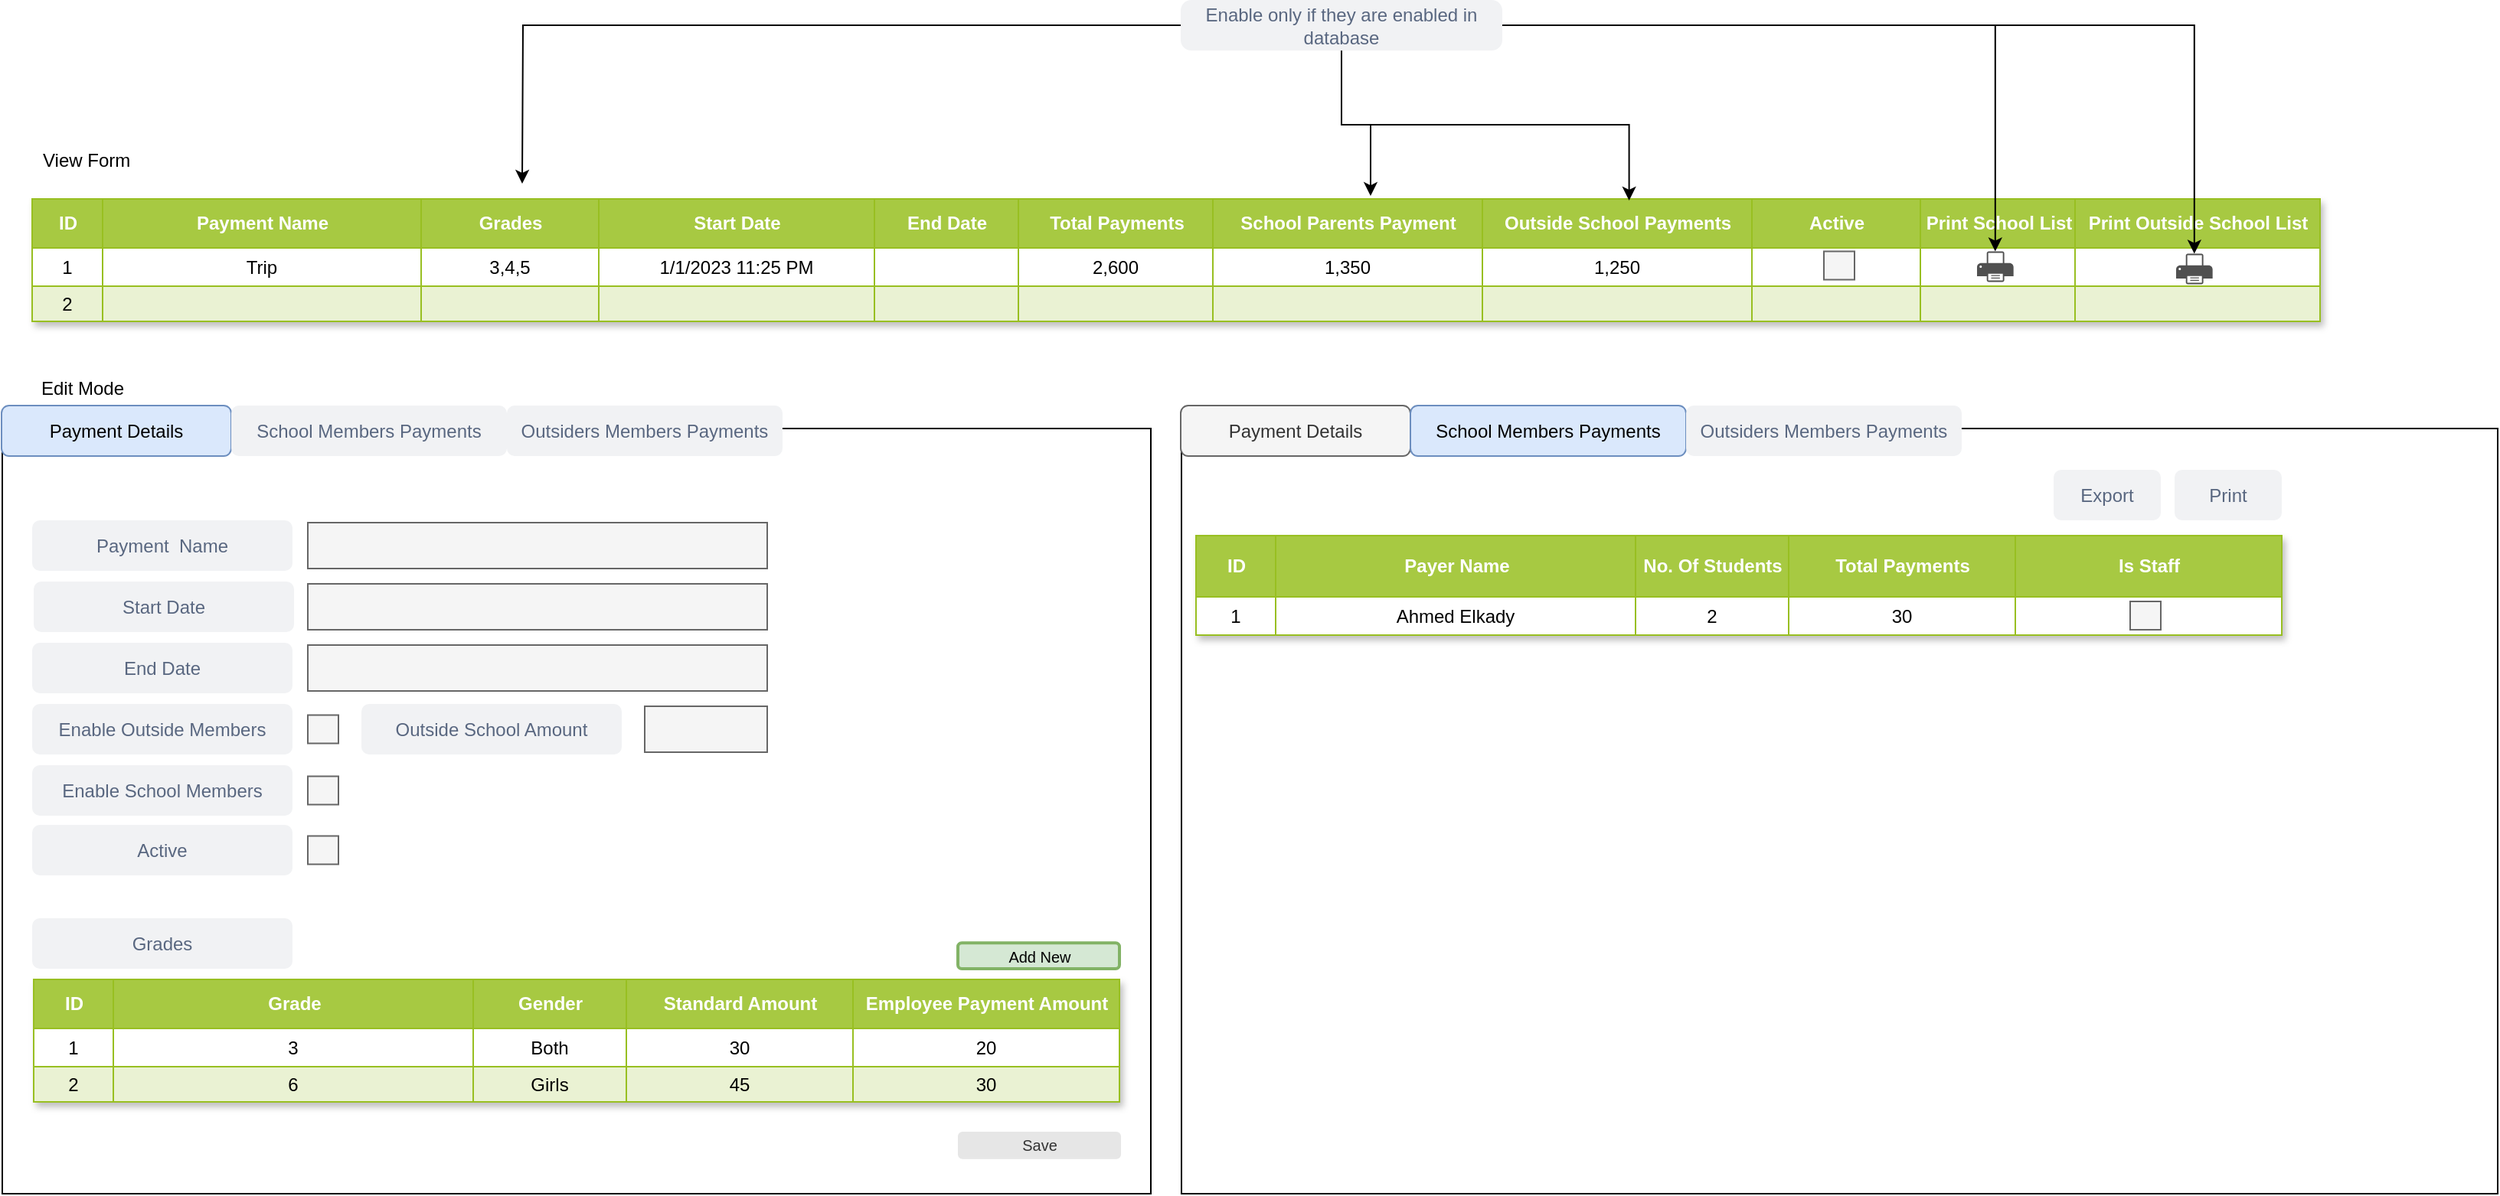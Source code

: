 <mxfile version="21.2.9" type="github">
  <diagram name="Page-1" id="6PhnfSOoUw57CcjGiwAI">
    <mxGraphModel dx="1434" dy="788" grid="1" gridSize="10" guides="1" tooltips="1" connect="1" arrows="1" fold="1" page="1" pageScale="1" pageWidth="850" pageHeight="1100" math="0" shadow="0">
      <root>
        <mxCell id="0" />
        <mxCell id="1" parent="0" />
        <mxCell id="nFzPuIVkLuBjwXfmh1af-1" value="2,600" style="childLayout=tableLayout;recursiveResize=0;strokeColor=#98bf21;fillColor=#A7C942;shadow=1;" vertex="1" parent="1">
          <mxGeometry x="40" y="200" width="1494" height="80" as="geometry" />
        </mxCell>
        <mxCell id="nFzPuIVkLuBjwXfmh1af-2" style="shape=tableRow;horizontal=0;startSize=0;swimlaneHead=0;swimlaneBody=0;top=0;left=0;bottom=0;right=0;dropTarget=0;collapsible=0;recursiveResize=0;expand=0;fontStyle=0;strokeColor=inherit;fillColor=#ffffff;" vertex="1" parent="nFzPuIVkLuBjwXfmh1af-1">
          <mxGeometry width="1494" height="32" as="geometry" />
        </mxCell>
        <mxCell id="nFzPuIVkLuBjwXfmh1af-3" value="ID" style="connectable=0;recursiveResize=0;strokeColor=inherit;fillColor=#A7C942;align=center;fontStyle=1;fontColor=#FFFFFF;html=1;" vertex="1" parent="nFzPuIVkLuBjwXfmh1af-2">
          <mxGeometry width="46" height="32" as="geometry">
            <mxRectangle width="46" height="32" as="alternateBounds" />
          </mxGeometry>
        </mxCell>
        <mxCell id="nFzPuIVkLuBjwXfmh1af-4" value="Payment Name" style="connectable=0;recursiveResize=0;strokeColor=inherit;fillColor=#A7C942;align=center;fontStyle=1;fontColor=#FFFFFF;html=1;" vertex="1" parent="nFzPuIVkLuBjwXfmh1af-2">
          <mxGeometry x="46" width="208" height="32" as="geometry">
            <mxRectangle width="208" height="32" as="alternateBounds" />
          </mxGeometry>
        </mxCell>
        <mxCell id="nFzPuIVkLuBjwXfmh1af-112" value="Grades" style="connectable=0;recursiveResize=0;strokeColor=inherit;fillColor=#A7C942;align=center;fontStyle=1;fontColor=#FFFFFF;html=1;" vertex="1" parent="nFzPuIVkLuBjwXfmh1af-2">
          <mxGeometry x="254" width="116" height="32" as="geometry">
            <mxRectangle width="116" height="32" as="alternateBounds" />
          </mxGeometry>
        </mxCell>
        <mxCell id="nFzPuIVkLuBjwXfmh1af-5" value="Start Date" style="connectable=0;recursiveResize=0;strokeColor=inherit;fillColor=#A7C942;align=center;fontStyle=1;fontColor=#FFFFFF;html=1;" vertex="1" parent="nFzPuIVkLuBjwXfmh1af-2">
          <mxGeometry x="370" width="180" height="32" as="geometry">
            <mxRectangle width="180" height="32" as="alternateBounds" />
          </mxGeometry>
        </mxCell>
        <mxCell id="nFzPuIVkLuBjwXfmh1af-22" value="End Date" style="connectable=0;recursiveResize=0;strokeColor=inherit;fillColor=#A7C942;align=center;fontStyle=1;fontColor=#FFFFFF;html=1;" vertex="1" parent="nFzPuIVkLuBjwXfmh1af-2">
          <mxGeometry x="550" width="94" height="32" as="geometry">
            <mxRectangle width="94" height="32" as="alternateBounds" />
          </mxGeometry>
        </mxCell>
        <mxCell id="nFzPuIVkLuBjwXfmh1af-37" value="Total Payments" style="connectable=0;recursiveResize=0;strokeColor=inherit;fillColor=#A7C942;align=center;fontStyle=1;fontColor=#FFFFFF;html=1;" vertex="1" parent="nFzPuIVkLuBjwXfmh1af-2">
          <mxGeometry x="644" width="127" height="32" as="geometry">
            <mxRectangle width="127" height="32" as="alternateBounds" />
          </mxGeometry>
        </mxCell>
        <mxCell id="nFzPuIVkLuBjwXfmh1af-42" value="School Parents Payment" style="connectable=0;recursiveResize=0;strokeColor=inherit;fillColor=#A7C942;align=center;fontStyle=1;fontColor=#FFFFFF;html=1;" vertex="1" parent="nFzPuIVkLuBjwXfmh1af-2">
          <mxGeometry x="771" width="176" height="32" as="geometry">
            <mxRectangle width="176" height="32" as="alternateBounds" />
          </mxGeometry>
        </mxCell>
        <mxCell id="nFzPuIVkLuBjwXfmh1af-120" value="Outside School Payments" style="connectable=0;recursiveResize=0;strokeColor=inherit;fillColor=#A7C942;align=center;fontStyle=1;fontColor=#FFFFFF;html=1;" vertex="1" parent="nFzPuIVkLuBjwXfmh1af-2">
          <mxGeometry x="947" width="176" height="32" as="geometry">
            <mxRectangle width="176" height="32" as="alternateBounds" />
          </mxGeometry>
        </mxCell>
        <mxCell id="nFzPuIVkLuBjwXfmh1af-32" value="Active" style="connectable=0;recursiveResize=0;strokeColor=inherit;fillColor=#A7C942;align=center;fontStyle=1;fontColor=#FFFFFF;html=1;" vertex="1" parent="nFzPuIVkLuBjwXfmh1af-2">
          <mxGeometry x="1123" width="110" height="32" as="geometry">
            <mxRectangle width="110" height="32" as="alternateBounds" />
          </mxGeometry>
        </mxCell>
        <mxCell id="nFzPuIVkLuBjwXfmh1af-74" value="Print School List" style="connectable=0;recursiveResize=0;strokeColor=inherit;fillColor=#A7C942;align=center;fontStyle=1;fontColor=#FFFFFF;html=1;" vertex="1" parent="nFzPuIVkLuBjwXfmh1af-2">
          <mxGeometry x="1233" width="101" height="32" as="geometry">
            <mxRectangle width="101" height="32" as="alternateBounds" />
          </mxGeometry>
        </mxCell>
        <mxCell id="nFzPuIVkLuBjwXfmh1af-77" value="Print Outside School List" style="connectable=0;recursiveResize=0;strokeColor=inherit;fillColor=#A7C942;align=center;fontStyle=1;fontColor=#FFFFFF;html=1;" vertex="1" parent="nFzPuIVkLuBjwXfmh1af-2">
          <mxGeometry x="1334" width="160" height="32" as="geometry">
            <mxRectangle width="160" height="32" as="alternateBounds" />
          </mxGeometry>
        </mxCell>
        <mxCell id="nFzPuIVkLuBjwXfmh1af-6" value="" style="shape=tableRow;horizontal=0;startSize=0;swimlaneHead=0;swimlaneBody=0;top=0;left=0;bottom=0;right=0;dropTarget=0;collapsible=0;recursiveResize=0;expand=0;fontStyle=0;strokeColor=inherit;fillColor=#ffffff;" vertex="1" parent="nFzPuIVkLuBjwXfmh1af-1">
          <mxGeometry y="32" width="1494" height="25" as="geometry" />
        </mxCell>
        <mxCell id="nFzPuIVkLuBjwXfmh1af-7" value="1" style="connectable=0;recursiveResize=0;strokeColor=inherit;fillColor=inherit;align=center;whiteSpace=wrap;html=1;" vertex="1" parent="nFzPuIVkLuBjwXfmh1af-6">
          <mxGeometry width="46" height="25" as="geometry">
            <mxRectangle width="46" height="25" as="alternateBounds" />
          </mxGeometry>
        </mxCell>
        <mxCell id="nFzPuIVkLuBjwXfmh1af-8" value="Trip" style="connectable=0;recursiveResize=0;strokeColor=inherit;fillColor=inherit;align=center;whiteSpace=wrap;html=1;" vertex="1" parent="nFzPuIVkLuBjwXfmh1af-6">
          <mxGeometry x="46" width="208" height="25" as="geometry">
            <mxRectangle width="208" height="25" as="alternateBounds" />
          </mxGeometry>
        </mxCell>
        <mxCell id="nFzPuIVkLuBjwXfmh1af-113" value="3,4,5" style="connectable=0;recursiveResize=0;strokeColor=inherit;fillColor=inherit;align=center;whiteSpace=wrap;html=1;" vertex="1" parent="nFzPuIVkLuBjwXfmh1af-6">
          <mxGeometry x="254" width="116" height="25" as="geometry">
            <mxRectangle width="116" height="25" as="alternateBounds" />
          </mxGeometry>
        </mxCell>
        <mxCell id="nFzPuIVkLuBjwXfmh1af-9" value="1/1/2023 11:25 PM" style="connectable=0;recursiveResize=0;strokeColor=inherit;fillColor=inherit;align=center;whiteSpace=wrap;html=1;" vertex="1" parent="nFzPuIVkLuBjwXfmh1af-6">
          <mxGeometry x="370" width="180" height="25" as="geometry">
            <mxRectangle width="180" height="25" as="alternateBounds" />
          </mxGeometry>
        </mxCell>
        <mxCell id="nFzPuIVkLuBjwXfmh1af-23" style="connectable=0;recursiveResize=0;strokeColor=inherit;fillColor=inherit;align=center;whiteSpace=wrap;html=1;" vertex="1" parent="nFzPuIVkLuBjwXfmh1af-6">
          <mxGeometry x="550" width="94" height="25" as="geometry">
            <mxRectangle width="94" height="25" as="alternateBounds" />
          </mxGeometry>
        </mxCell>
        <mxCell id="nFzPuIVkLuBjwXfmh1af-38" value="2,600" style="connectable=0;recursiveResize=0;strokeColor=inherit;fillColor=inherit;align=center;whiteSpace=wrap;html=1;" vertex="1" parent="nFzPuIVkLuBjwXfmh1af-6">
          <mxGeometry x="644" width="127" height="25" as="geometry">
            <mxRectangle width="127" height="25" as="alternateBounds" />
          </mxGeometry>
        </mxCell>
        <mxCell id="nFzPuIVkLuBjwXfmh1af-43" value="1,350" style="connectable=0;recursiveResize=0;strokeColor=inherit;fillColor=inherit;align=center;whiteSpace=wrap;html=1;" vertex="1" parent="nFzPuIVkLuBjwXfmh1af-6">
          <mxGeometry x="771" width="176" height="25" as="geometry">
            <mxRectangle width="176" height="25" as="alternateBounds" />
          </mxGeometry>
        </mxCell>
        <mxCell id="nFzPuIVkLuBjwXfmh1af-121" value="1,250" style="connectable=0;recursiveResize=0;strokeColor=inherit;fillColor=inherit;align=center;whiteSpace=wrap;html=1;" vertex="1" parent="nFzPuIVkLuBjwXfmh1af-6">
          <mxGeometry x="947" width="176" height="25" as="geometry">
            <mxRectangle width="176" height="25" as="alternateBounds" />
          </mxGeometry>
        </mxCell>
        <mxCell id="nFzPuIVkLuBjwXfmh1af-33" style="connectable=0;recursiveResize=0;strokeColor=inherit;fillColor=inherit;align=center;whiteSpace=wrap;html=1;" vertex="1" parent="nFzPuIVkLuBjwXfmh1af-6">
          <mxGeometry x="1123" width="110" height="25" as="geometry">
            <mxRectangle width="110" height="25" as="alternateBounds" />
          </mxGeometry>
        </mxCell>
        <mxCell id="nFzPuIVkLuBjwXfmh1af-75" style="connectable=0;recursiveResize=0;strokeColor=inherit;fillColor=inherit;align=center;whiteSpace=wrap;html=1;" vertex="1" parent="nFzPuIVkLuBjwXfmh1af-6">
          <mxGeometry x="1233" width="101" height="25" as="geometry">
            <mxRectangle width="101" height="25" as="alternateBounds" />
          </mxGeometry>
        </mxCell>
        <mxCell id="nFzPuIVkLuBjwXfmh1af-78" style="connectable=0;recursiveResize=0;strokeColor=inherit;fillColor=inherit;align=center;whiteSpace=wrap;html=1;" vertex="1" parent="nFzPuIVkLuBjwXfmh1af-6">
          <mxGeometry x="1334" width="160" height="25" as="geometry">
            <mxRectangle width="160" height="25" as="alternateBounds" />
          </mxGeometry>
        </mxCell>
        <mxCell id="nFzPuIVkLuBjwXfmh1af-10" value="" style="shape=tableRow;horizontal=0;startSize=0;swimlaneHead=0;swimlaneBody=0;top=0;left=0;bottom=0;right=0;dropTarget=0;collapsible=0;recursiveResize=0;expand=0;fontStyle=1;strokeColor=inherit;fillColor=#EAF2D3;" vertex="1" parent="nFzPuIVkLuBjwXfmh1af-1">
          <mxGeometry y="57" width="1494" height="23" as="geometry" />
        </mxCell>
        <mxCell id="nFzPuIVkLuBjwXfmh1af-11" value="2" style="connectable=0;recursiveResize=0;strokeColor=inherit;fillColor=inherit;whiteSpace=wrap;html=1;" vertex="1" parent="nFzPuIVkLuBjwXfmh1af-10">
          <mxGeometry width="46" height="23" as="geometry">
            <mxRectangle width="46" height="23" as="alternateBounds" />
          </mxGeometry>
        </mxCell>
        <mxCell id="nFzPuIVkLuBjwXfmh1af-12" value="" style="connectable=0;recursiveResize=0;strokeColor=inherit;fillColor=inherit;whiteSpace=wrap;html=1;" vertex="1" parent="nFzPuIVkLuBjwXfmh1af-10">
          <mxGeometry x="46" width="208" height="23" as="geometry">
            <mxRectangle width="208" height="23" as="alternateBounds" />
          </mxGeometry>
        </mxCell>
        <mxCell id="nFzPuIVkLuBjwXfmh1af-114" style="connectable=0;recursiveResize=0;strokeColor=inherit;fillColor=inherit;whiteSpace=wrap;html=1;" vertex="1" parent="nFzPuIVkLuBjwXfmh1af-10">
          <mxGeometry x="254" width="116" height="23" as="geometry">
            <mxRectangle width="116" height="23" as="alternateBounds" />
          </mxGeometry>
        </mxCell>
        <mxCell id="nFzPuIVkLuBjwXfmh1af-13" value="" style="connectable=0;recursiveResize=0;strokeColor=inherit;fillColor=inherit;whiteSpace=wrap;html=1;" vertex="1" parent="nFzPuIVkLuBjwXfmh1af-10">
          <mxGeometry x="370" width="180" height="23" as="geometry">
            <mxRectangle width="180" height="23" as="alternateBounds" />
          </mxGeometry>
        </mxCell>
        <mxCell id="nFzPuIVkLuBjwXfmh1af-24" style="connectable=0;recursiveResize=0;strokeColor=inherit;fillColor=inherit;whiteSpace=wrap;html=1;" vertex="1" parent="nFzPuIVkLuBjwXfmh1af-10">
          <mxGeometry x="550" width="94" height="23" as="geometry">
            <mxRectangle width="94" height="23" as="alternateBounds" />
          </mxGeometry>
        </mxCell>
        <mxCell id="nFzPuIVkLuBjwXfmh1af-39" style="connectable=0;recursiveResize=0;strokeColor=inherit;fillColor=inherit;whiteSpace=wrap;html=1;" vertex="1" parent="nFzPuIVkLuBjwXfmh1af-10">
          <mxGeometry x="644" width="127" height="23" as="geometry">
            <mxRectangle width="127" height="23" as="alternateBounds" />
          </mxGeometry>
        </mxCell>
        <mxCell id="nFzPuIVkLuBjwXfmh1af-44" style="connectable=0;recursiveResize=0;strokeColor=inherit;fillColor=inherit;whiteSpace=wrap;html=1;" vertex="1" parent="nFzPuIVkLuBjwXfmh1af-10">
          <mxGeometry x="771" width="176" height="23" as="geometry">
            <mxRectangle width="176" height="23" as="alternateBounds" />
          </mxGeometry>
        </mxCell>
        <mxCell id="nFzPuIVkLuBjwXfmh1af-122" style="connectable=0;recursiveResize=0;strokeColor=inherit;fillColor=inherit;whiteSpace=wrap;html=1;" vertex="1" parent="nFzPuIVkLuBjwXfmh1af-10">
          <mxGeometry x="947" width="176" height="23" as="geometry">
            <mxRectangle width="176" height="23" as="alternateBounds" />
          </mxGeometry>
        </mxCell>
        <mxCell id="nFzPuIVkLuBjwXfmh1af-34" style="connectable=0;recursiveResize=0;strokeColor=inherit;fillColor=inherit;whiteSpace=wrap;html=1;" vertex="1" parent="nFzPuIVkLuBjwXfmh1af-10">
          <mxGeometry x="1123" width="110" height="23" as="geometry">
            <mxRectangle width="110" height="23" as="alternateBounds" />
          </mxGeometry>
        </mxCell>
        <mxCell id="nFzPuIVkLuBjwXfmh1af-76" style="connectable=0;recursiveResize=0;strokeColor=inherit;fillColor=inherit;whiteSpace=wrap;html=1;" vertex="1" parent="nFzPuIVkLuBjwXfmh1af-10">
          <mxGeometry x="1233" width="101" height="23" as="geometry">
            <mxRectangle width="101" height="23" as="alternateBounds" />
          </mxGeometry>
        </mxCell>
        <mxCell id="nFzPuIVkLuBjwXfmh1af-79" style="connectable=0;recursiveResize=0;strokeColor=inherit;fillColor=inherit;whiteSpace=wrap;html=1;" vertex="1" parent="nFzPuIVkLuBjwXfmh1af-10">
          <mxGeometry x="1334" width="160" height="23" as="geometry">
            <mxRectangle width="160" height="23" as="alternateBounds" />
          </mxGeometry>
        </mxCell>
        <mxCell id="nFzPuIVkLuBjwXfmh1af-72" value="View Form" style="text;strokeColor=none;fillColor=none;align=left;verticalAlign=middle;spacingLeft=4;spacingRight=4;overflow=hidden;points=[[0,0.5],[1,0.5]];portConstraint=eastwest;rotatable=0;whiteSpace=wrap;html=1;" vertex="1" parent="1">
          <mxGeometry x="41" y="160" width="80" height="30" as="geometry" />
        </mxCell>
        <mxCell id="nFzPuIVkLuBjwXfmh1af-73" value="Edit Mode" style="text;strokeColor=none;fillColor=none;align=left;verticalAlign=middle;spacingLeft=4;spacingRight=4;overflow=hidden;points=[[0,0.5],[1,0.5]];portConstraint=eastwest;rotatable=0;whiteSpace=wrap;html=1;" vertex="1" parent="1">
          <mxGeometry x="40" y="309" width="80" height="30" as="geometry" />
        </mxCell>
        <mxCell id="nFzPuIVkLuBjwXfmh1af-80" value="" style="sketch=0;pointerEvents=1;shadow=0;dashed=0;html=1;strokeColor=none;fillColor=#505050;labelPosition=center;verticalLabelPosition=bottom;verticalAlign=top;outlineConnect=0;align=center;shape=mxgraph.office.devices.printer;" vertex="1" parent="1">
          <mxGeometry x="1310" y="234.25" width="23.83" height="20" as="geometry" />
        </mxCell>
        <mxCell id="nFzPuIVkLuBjwXfmh1af-81" value="" style="sketch=0;pointerEvents=1;shadow=0;dashed=0;html=1;strokeColor=none;fillColor=#505050;labelPosition=center;verticalLabelPosition=bottom;verticalAlign=top;outlineConnect=0;align=center;shape=mxgraph.office.devices.printer;" vertex="1" parent="1">
          <mxGeometry x="1440" y="235.75" width="23.83" height="20" as="geometry" />
        </mxCell>
        <mxCell id="nFzPuIVkLuBjwXfmh1af-84" value="" style="edgeStyle=orthogonalEdgeStyle;rounded=0;orthogonalLoop=1;jettySize=auto;html=1;" edge="1" parent="1" source="nFzPuIVkLuBjwXfmh1af-82" target="nFzPuIVkLuBjwXfmh1af-81">
          <mxGeometry relative="1" as="geometry" />
        </mxCell>
        <mxCell id="nFzPuIVkLuBjwXfmh1af-85" value="" style="edgeStyle=orthogonalEdgeStyle;rounded=0;orthogonalLoop=1;jettySize=auto;html=1;" edge="1" parent="1" source="nFzPuIVkLuBjwXfmh1af-82" target="nFzPuIVkLuBjwXfmh1af-80">
          <mxGeometry relative="1" as="geometry" />
        </mxCell>
        <mxCell id="nFzPuIVkLuBjwXfmh1af-118" value="" style="edgeStyle=orthogonalEdgeStyle;rounded=0;orthogonalLoop=1;jettySize=auto;html=1;" edge="1" parent="1" source="nFzPuIVkLuBjwXfmh1af-82">
          <mxGeometry relative="1" as="geometry">
            <mxPoint x="360" y="190" as="targetPoint" />
          </mxGeometry>
        </mxCell>
        <mxCell id="nFzPuIVkLuBjwXfmh1af-123" style="edgeStyle=orthogonalEdgeStyle;rounded=0;orthogonalLoop=1;jettySize=auto;html=1;entryX=0.698;entryY=0.031;entryDx=0;entryDy=0;entryPerimeter=0;" edge="1" parent="1" source="nFzPuIVkLuBjwXfmh1af-82" target="nFzPuIVkLuBjwXfmh1af-2">
          <mxGeometry relative="1" as="geometry" />
        </mxCell>
        <mxCell id="nFzPuIVkLuBjwXfmh1af-124" style="edgeStyle=orthogonalEdgeStyle;rounded=0;orthogonalLoop=1;jettySize=auto;html=1;entryX=0.585;entryY=-0.062;entryDx=0;entryDy=0;entryPerimeter=0;" edge="1" parent="1" source="nFzPuIVkLuBjwXfmh1af-82" target="nFzPuIVkLuBjwXfmh1af-2">
          <mxGeometry relative="1" as="geometry" />
        </mxCell>
        <mxCell id="nFzPuIVkLuBjwXfmh1af-82" value="Enable only if they are enabled in database" style="rounded=1;align=center;fillColor=#F1F2F4;strokeColor=none;html=1;whiteSpace=wrap;fontColor=#596780;fontSize=12;arcSize=21;" vertex="1" parent="1">
          <mxGeometry x="790" y="70" width="210" height="33" as="geometry" />
        </mxCell>
        <mxCell id="nFzPuIVkLuBjwXfmh1af-87" value="" style="rounded=0;whiteSpace=wrap;html=1;" vertex="1" parent="1">
          <mxGeometry x="20.5" y="350" width="750" height="500" as="geometry" />
        </mxCell>
        <mxCell id="nFzPuIVkLuBjwXfmh1af-88" value="Payment Details" style="rounded=1;align=center;fillColor=#dae8fc;strokeColor=#6c8ebf;html=1;whiteSpace=wrap;fontSize=12" vertex="1" parent="1">
          <mxGeometry x="20" y="335" width="150" height="33" as="geometry" />
        </mxCell>
        <mxCell id="nFzPuIVkLuBjwXfmh1af-89" value="School Members Payments" style="rounded=1;align=center;fillColor=#F1F2F4;strokeColor=none;html=1;whiteSpace=wrap;fontColor=#596780;fontSize=12" vertex="1" parent="1">
          <mxGeometry x="170" y="335" width="180" height="33" as="geometry" />
        </mxCell>
        <mxCell id="nFzPuIVkLuBjwXfmh1af-90" value="Payment&amp;nbsp; Name" style="rounded=1;align=center;fillColor=#F1F2F4;strokeColor=none;html=1;whiteSpace=wrap;fontColor=#596780;fontSize=12" vertex="1" parent="1">
          <mxGeometry x="40" y="410" width="170" height="33" as="geometry" />
        </mxCell>
        <mxCell id="nFzPuIVkLuBjwXfmh1af-91" value="Outsiders Members Payments" style="rounded=1;align=center;fillColor=#F1F2F4;strokeColor=none;html=1;whiteSpace=wrap;fontColor=#596780;fontSize=12" vertex="1" parent="1">
          <mxGeometry x="350" y="335" width="180" height="33" as="geometry" />
        </mxCell>
        <mxCell id="nFzPuIVkLuBjwXfmh1af-92" value="Start Date" style="rounded=1;align=center;fillColor=#F1F2F4;strokeColor=none;html=1;whiteSpace=wrap;fontColor=#596780;fontSize=12" vertex="1" parent="1">
          <mxGeometry x="41" y="450" width="170" height="33" as="geometry" />
        </mxCell>
        <mxCell id="nFzPuIVkLuBjwXfmh1af-93" value="End Date" style="rounded=1;align=center;fillColor=#F1F2F4;strokeColor=none;html=1;whiteSpace=wrap;fontColor=#596780;fontSize=12" vertex="1" parent="1">
          <mxGeometry x="40" y="490" width="170" height="33" as="geometry" />
        </mxCell>
        <mxCell id="nFzPuIVkLuBjwXfmh1af-95" value="Enable Outside Members" style="rounded=1;align=center;fillColor=#F1F2F4;strokeColor=none;html=1;whiteSpace=wrap;fontColor=#596780;fontSize=12" vertex="1" parent="1">
          <mxGeometry x="40" y="530" width="170" height="33" as="geometry" />
        </mxCell>
        <mxCell id="nFzPuIVkLuBjwXfmh1af-96" value="Enable School Members" style="rounded=1;align=center;fillColor=#F1F2F4;strokeColor=none;html=1;whiteSpace=wrap;fontColor=#596780;fontSize=12" vertex="1" parent="1">
          <mxGeometry x="40" y="570" width="170" height="33" as="geometry" />
        </mxCell>
        <mxCell id="nFzPuIVkLuBjwXfmh1af-97" value="Active" style="rounded=1;align=center;fillColor=#F1F2F4;strokeColor=none;html=1;whiteSpace=wrap;fontColor=#596780;fontSize=12" vertex="1" parent="1">
          <mxGeometry x="40" y="609" width="170" height="33" as="geometry" />
        </mxCell>
        <mxCell id="nFzPuIVkLuBjwXfmh1af-98" value="" style="rounded=0;whiteSpace=wrap;html=1;fillColor=#f5f5f5;fontColor=#333333;strokeColor=#666666;" vertex="1" parent="1">
          <mxGeometry x="220" y="411.5" width="300" height="30" as="geometry" />
        </mxCell>
        <mxCell id="nFzPuIVkLuBjwXfmh1af-99" value="" style="rounded=0;whiteSpace=wrap;html=1;fillColor=#f5f5f5;fontColor=#333333;strokeColor=#666666;" vertex="1" parent="1">
          <mxGeometry x="220" y="451.5" width="300" height="30" as="geometry" />
        </mxCell>
        <mxCell id="nFzPuIVkLuBjwXfmh1af-100" value="" style="rounded=0;whiteSpace=wrap;html=1;fillColor=#f5f5f5;fontColor=#333333;strokeColor=#666666;" vertex="1" parent="1">
          <mxGeometry x="220" y="491.5" width="300" height="30" as="geometry" />
        </mxCell>
        <mxCell id="nFzPuIVkLuBjwXfmh1af-101" value="" style="rounded=0;whiteSpace=wrap;html=1;fillColor=#f5f5f5;fontColor=#333333;strokeColor=#666666;" vertex="1" parent="1">
          <mxGeometry x="220" y="537.25" width="20" height="18.5" as="geometry" />
        </mxCell>
        <mxCell id="nFzPuIVkLuBjwXfmh1af-102" value="" style="rounded=0;whiteSpace=wrap;html=1;fillColor=#f5f5f5;fontColor=#333333;strokeColor=#666666;" vertex="1" parent="1">
          <mxGeometry x="220" y="577.25" width="20" height="18.5" as="geometry" />
        </mxCell>
        <mxCell id="nFzPuIVkLuBjwXfmh1af-103" value="" style="rounded=0;whiteSpace=wrap;html=1;fillColor=#f5f5f5;fontColor=#333333;strokeColor=#666666;" vertex="1" parent="1">
          <mxGeometry x="220" y="616.25" width="20" height="18.5" as="geometry" />
        </mxCell>
        <mxCell id="nFzPuIVkLuBjwXfmh1af-104" value="Outside School Amount" style="rounded=1;align=center;fillColor=#F1F2F4;strokeColor=none;html=1;whiteSpace=wrap;fontColor=#596780;fontSize=12" vertex="1" parent="1">
          <mxGeometry x="255" y="530" width="170" height="33" as="geometry" />
        </mxCell>
        <mxCell id="nFzPuIVkLuBjwXfmh1af-105" value="" style="rounded=0;whiteSpace=wrap;html=1;fillColor=#f5f5f5;fontColor=#333333;strokeColor=#666666;" vertex="1" parent="1">
          <mxGeometry x="440" y="531.5" width="80" height="30" as="geometry" />
        </mxCell>
        <mxCell id="nFzPuIVkLuBjwXfmh1af-47" value="Assets" style="childLayout=tableLayout;recursiveResize=0;strokeColor=#98bf21;fillColor=#A7C942;shadow=1;" vertex="1" parent="1">
          <mxGeometry x="41" y="710" width="709" height="80" as="geometry" />
        </mxCell>
        <mxCell id="nFzPuIVkLuBjwXfmh1af-48" style="shape=tableRow;horizontal=0;startSize=0;swimlaneHead=0;swimlaneBody=0;top=0;left=0;bottom=0;right=0;dropTarget=0;collapsible=0;recursiveResize=0;expand=0;fontStyle=0;strokeColor=inherit;fillColor=#ffffff;" vertex="1" parent="nFzPuIVkLuBjwXfmh1af-47">
          <mxGeometry width="709" height="32" as="geometry" />
        </mxCell>
        <mxCell id="nFzPuIVkLuBjwXfmh1af-49" value="ID" style="connectable=0;recursiveResize=0;strokeColor=inherit;fillColor=#A7C942;align=center;fontStyle=1;fontColor=#FFFFFF;html=1;" vertex="1" parent="nFzPuIVkLuBjwXfmh1af-48">
          <mxGeometry width="52" height="32" as="geometry">
            <mxRectangle width="52" height="32" as="alternateBounds" />
          </mxGeometry>
        </mxCell>
        <mxCell id="nFzPuIVkLuBjwXfmh1af-50" value="Grade" style="connectable=0;recursiveResize=0;strokeColor=inherit;fillColor=#A7C942;align=center;fontStyle=1;fontColor=#FFFFFF;html=1;" vertex="1" parent="nFzPuIVkLuBjwXfmh1af-48">
          <mxGeometry x="52" width="235" height="32" as="geometry">
            <mxRectangle width="235" height="32" as="alternateBounds" />
          </mxGeometry>
        </mxCell>
        <mxCell id="nFzPuIVkLuBjwXfmh1af-51" value="Gender" style="connectable=0;recursiveResize=0;strokeColor=inherit;fillColor=#A7C942;align=center;fontStyle=1;fontColor=#FFFFFF;html=1;" vertex="1" parent="nFzPuIVkLuBjwXfmh1af-48">
          <mxGeometry x="287" width="100" height="32" as="geometry">
            <mxRectangle width="100" height="32" as="alternateBounds" />
          </mxGeometry>
        </mxCell>
        <mxCell id="nFzPuIVkLuBjwXfmh1af-52" value="Standard Amount" style="connectable=0;recursiveResize=0;strokeColor=inherit;fillColor=#A7C942;align=center;fontStyle=1;fontColor=#FFFFFF;html=1;" vertex="1" parent="nFzPuIVkLuBjwXfmh1af-48">
          <mxGeometry x="387" width="148" height="32" as="geometry">
            <mxRectangle width="148" height="32" as="alternateBounds" />
          </mxGeometry>
        </mxCell>
        <mxCell id="nFzPuIVkLuBjwXfmh1af-53" value="Employee Payment Amount" style="connectable=0;recursiveResize=0;strokeColor=inherit;fillColor=#A7C942;align=center;fontStyle=1;fontColor=#FFFFFF;html=1;" vertex="1" parent="nFzPuIVkLuBjwXfmh1af-48">
          <mxGeometry x="535" width="174" height="32" as="geometry">
            <mxRectangle width="174" height="32" as="alternateBounds" />
          </mxGeometry>
        </mxCell>
        <mxCell id="nFzPuIVkLuBjwXfmh1af-56" value="" style="shape=tableRow;horizontal=0;startSize=0;swimlaneHead=0;swimlaneBody=0;top=0;left=0;bottom=0;right=0;dropTarget=0;collapsible=0;recursiveResize=0;expand=0;fontStyle=0;strokeColor=inherit;fillColor=#ffffff;" vertex="1" parent="nFzPuIVkLuBjwXfmh1af-47">
          <mxGeometry y="32" width="709" height="25" as="geometry" />
        </mxCell>
        <mxCell id="nFzPuIVkLuBjwXfmh1af-57" value="1" style="connectable=0;recursiveResize=0;strokeColor=inherit;fillColor=inherit;align=center;whiteSpace=wrap;html=1;" vertex="1" parent="nFzPuIVkLuBjwXfmh1af-56">
          <mxGeometry width="52" height="25" as="geometry">
            <mxRectangle width="52" height="25" as="alternateBounds" />
          </mxGeometry>
        </mxCell>
        <mxCell id="nFzPuIVkLuBjwXfmh1af-58" value="3" style="connectable=0;recursiveResize=0;strokeColor=inherit;fillColor=inherit;align=center;whiteSpace=wrap;html=1;" vertex="1" parent="nFzPuIVkLuBjwXfmh1af-56">
          <mxGeometry x="52" width="235" height="25" as="geometry">
            <mxRectangle width="235" height="25" as="alternateBounds" />
          </mxGeometry>
        </mxCell>
        <mxCell id="nFzPuIVkLuBjwXfmh1af-59" value="Both" style="connectable=0;recursiveResize=0;strokeColor=inherit;fillColor=inherit;align=center;whiteSpace=wrap;html=1;" vertex="1" parent="nFzPuIVkLuBjwXfmh1af-56">
          <mxGeometry x="287" width="100" height="25" as="geometry">
            <mxRectangle width="100" height="25" as="alternateBounds" />
          </mxGeometry>
        </mxCell>
        <mxCell id="nFzPuIVkLuBjwXfmh1af-60" value="30" style="connectable=0;recursiveResize=0;strokeColor=inherit;fillColor=inherit;align=center;whiteSpace=wrap;html=1;" vertex="1" parent="nFzPuIVkLuBjwXfmh1af-56">
          <mxGeometry x="387" width="148" height="25" as="geometry">
            <mxRectangle width="148" height="25" as="alternateBounds" />
          </mxGeometry>
        </mxCell>
        <mxCell id="nFzPuIVkLuBjwXfmh1af-61" value="20" style="connectable=0;recursiveResize=0;strokeColor=inherit;fillColor=inherit;align=center;whiteSpace=wrap;html=1;" vertex="1" parent="nFzPuIVkLuBjwXfmh1af-56">
          <mxGeometry x="535" width="174" height="25" as="geometry">
            <mxRectangle width="174" height="25" as="alternateBounds" />
          </mxGeometry>
        </mxCell>
        <mxCell id="nFzPuIVkLuBjwXfmh1af-64" value="" style="shape=tableRow;horizontal=0;startSize=0;swimlaneHead=0;swimlaneBody=0;top=0;left=0;bottom=0;right=0;dropTarget=0;collapsible=0;recursiveResize=0;expand=0;fontStyle=1;strokeColor=inherit;fillColor=#EAF2D3;" vertex="1" parent="nFzPuIVkLuBjwXfmh1af-47">
          <mxGeometry y="57" width="709" height="23" as="geometry" />
        </mxCell>
        <mxCell id="nFzPuIVkLuBjwXfmh1af-65" value="2" style="connectable=0;recursiveResize=0;strokeColor=inherit;fillColor=inherit;whiteSpace=wrap;html=1;" vertex="1" parent="nFzPuIVkLuBjwXfmh1af-64">
          <mxGeometry width="52" height="23" as="geometry">
            <mxRectangle width="52" height="23" as="alternateBounds" />
          </mxGeometry>
        </mxCell>
        <mxCell id="nFzPuIVkLuBjwXfmh1af-66" value="6" style="connectable=0;recursiveResize=0;strokeColor=inherit;fillColor=inherit;whiteSpace=wrap;html=1;" vertex="1" parent="nFzPuIVkLuBjwXfmh1af-64">
          <mxGeometry x="52" width="235" height="23" as="geometry">
            <mxRectangle width="235" height="23" as="alternateBounds" />
          </mxGeometry>
        </mxCell>
        <mxCell id="nFzPuIVkLuBjwXfmh1af-67" value="Girls" style="connectable=0;recursiveResize=0;strokeColor=inherit;fillColor=inherit;whiteSpace=wrap;html=1;" vertex="1" parent="nFzPuIVkLuBjwXfmh1af-64">
          <mxGeometry x="287" width="100" height="23" as="geometry">
            <mxRectangle width="100" height="23" as="alternateBounds" />
          </mxGeometry>
        </mxCell>
        <mxCell id="nFzPuIVkLuBjwXfmh1af-68" value="45" style="connectable=0;recursiveResize=0;strokeColor=inherit;fillColor=inherit;whiteSpace=wrap;html=1;" vertex="1" parent="nFzPuIVkLuBjwXfmh1af-64">
          <mxGeometry x="387" width="148" height="23" as="geometry">
            <mxRectangle width="148" height="23" as="alternateBounds" />
          </mxGeometry>
        </mxCell>
        <mxCell id="nFzPuIVkLuBjwXfmh1af-69" value="30" style="connectable=0;recursiveResize=0;strokeColor=inherit;fillColor=inherit;whiteSpace=wrap;html=1;" vertex="1" parent="nFzPuIVkLuBjwXfmh1af-64">
          <mxGeometry x="535" width="174" height="23" as="geometry">
            <mxRectangle width="174" height="23" as="alternateBounds" />
          </mxGeometry>
        </mxCell>
        <mxCell id="nFzPuIVkLuBjwXfmh1af-106" value="Grades" style="rounded=1;align=center;fillColor=#F1F2F4;strokeColor=none;html=1;whiteSpace=wrap;fontColor=#596780;fontSize=12" vertex="1" parent="1">
          <mxGeometry x="40" y="670" width="170" height="33" as="geometry" />
        </mxCell>
        <mxCell id="nFzPuIVkLuBjwXfmh1af-107" value="Add New" style="rounded=1;html=1;shadow=0;dashed=0;whiteSpace=wrap;fontSize=10;fillColor=#d5e8d4;align=center;strokeColor=#82b366;strokeWidth=2;" vertex="1" parent="1">
          <mxGeometry x="644.5" y="686.12" width="105.5" height="16.88" as="geometry" />
        </mxCell>
        <mxCell id="nFzPuIVkLuBjwXfmh1af-119" value="" style="rounded=0;whiteSpace=wrap;html=1;fillColor=#f5f5f5;fontColor=#333333;strokeColor=#666666;" vertex="1" parent="1">
          <mxGeometry x="1210" y="234.25" width="20" height="18.5" as="geometry" />
        </mxCell>
        <mxCell id="nFzPuIVkLuBjwXfmh1af-125" value="Save" style="rounded=1;html=1;shadow=0;dashed=0;whiteSpace=wrap;fontSize=10;fillColor=#E6E6E6;align=center;strokeColor=#E6E6E6;fontColor=#333333;" vertex="1" parent="1">
          <mxGeometry x="645" y="810" width="105.5" height="16.88" as="geometry" />
        </mxCell>
        <mxCell id="nFzPuIVkLuBjwXfmh1af-126" value="" style="rounded=0;whiteSpace=wrap;html=1;" vertex="1" parent="1">
          <mxGeometry x="790.5" y="350" width="859.5" height="500" as="geometry" />
        </mxCell>
        <mxCell id="nFzPuIVkLuBjwXfmh1af-127" value="Payment Details" style="rounded=1;align=center;fillColor=#f5f5f5;strokeColor=#666666;html=1;whiteSpace=wrap;fontSize=12;fontColor=#333333;" vertex="1" parent="1">
          <mxGeometry x="790" y="335" width="150" height="33" as="geometry" />
        </mxCell>
        <mxCell id="nFzPuIVkLuBjwXfmh1af-128" value="School Members Payments" style="rounded=1;align=center;fillColor=#dae8fc;strokeColor=#6c8ebf;html=1;whiteSpace=wrap;fontSize=12" vertex="1" parent="1">
          <mxGeometry x="940" y="335" width="180" height="33" as="geometry" />
        </mxCell>
        <mxCell id="nFzPuIVkLuBjwXfmh1af-129" value="Outsiders Members Payments" style="rounded=1;align=center;fillColor=#F1F2F4;strokeColor=none;html=1;whiteSpace=wrap;fontColor=#596780;fontSize=12" vertex="1" parent="1">
          <mxGeometry x="1120" y="335" width="180" height="33" as="geometry" />
        </mxCell>
        <mxCell id="nFzPuIVkLuBjwXfmh1af-130" value="Assets" style="childLayout=tableLayout;recursiveResize=0;strokeColor=#98bf21;fillColor=#A7C942;shadow=1;" vertex="1" parent="1">
          <mxGeometry x="800" y="420" width="709" height="65" as="geometry" />
        </mxCell>
        <mxCell id="nFzPuIVkLuBjwXfmh1af-131" style="shape=tableRow;horizontal=0;startSize=0;swimlaneHead=0;swimlaneBody=0;top=0;left=0;bottom=0;right=0;dropTarget=0;collapsible=0;recursiveResize=0;expand=0;fontStyle=0;strokeColor=inherit;fillColor=#ffffff;" vertex="1" parent="nFzPuIVkLuBjwXfmh1af-130">
          <mxGeometry width="709" height="40" as="geometry" />
        </mxCell>
        <mxCell id="nFzPuIVkLuBjwXfmh1af-132" value="ID" style="connectable=0;recursiveResize=0;strokeColor=inherit;fillColor=#A7C942;align=center;fontStyle=1;fontColor=#FFFFFF;html=1;" vertex="1" parent="nFzPuIVkLuBjwXfmh1af-131">
          <mxGeometry width="52" height="40" as="geometry">
            <mxRectangle width="52" height="40" as="alternateBounds" />
          </mxGeometry>
        </mxCell>
        <mxCell id="nFzPuIVkLuBjwXfmh1af-133" value="Payer Name" style="connectable=0;recursiveResize=0;strokeColor=inherit;fillColor=#A7C942;align=center;fontStyle=1;fontColor=#FFFFFF;html=1;" vertex="1" parent="nFzPuIVkLuBjwXfmh1af-131">
          <mxGeometry x="52" width="235" height="40" as="geometry">
            <mxRectangle width="235" height="40" as="alternateBounds" />
          </mxGeometry>
        </mxCell>
        <mxCell id="nFzPuIVkLuBjwXfmh1af-134" value="No. Of Students" style="connectable=0;recursiveResize=0;strokeColor=inherit;fillColor=#A7C942;align=center;fontStyle=1;fontColor=#FFFFFF;html=1;" vertex="1" parent="nFzPuIVkLuBjwXfmh1af-131">
          <mxGeometry x="287" width="100" height="40" as="geometry">
            <mxRectangle width="100" height="40" as="alternateBounds" />
          </mxGeometry>
        </mxCell>
        <mxCell id="nFzPuIVkLuBjwXfmh1af-135" value="Total Payments" style="connectable=0;recursiveResize=0;strokeColor=inherit;fillColor=#A7C942;align=center;fontStyle=1;fontColor=#FFFFFF;html=1;" vertex="1" parent="nFzPuIVkLuBjwXfmh1af-131">
          <mxGeometry x="387" width="148" height="40" as="geometry">
            <mxRectangle width="148" height="40" as="alternateBounds" />
          </mxGeometry>
        </mxCell>
        <mxCell id="nFzPuIVkLuBjwXfmh1af-136" value="Is Staff" style="connectable=0;recursiveResize=0;strokeColor=inherit;fillColor=#A7C942;align=center;fontStyle=1;fontColor=#FFFFFF;html=1;" vertex="1" parent="nFzPuIVkLuBjwXfmh1af-131">
          <mxGeometry x="535" width="174" height="40" as="geometry">
            <mxRectangle width="174" height="40" as="alternateBounds" />
          </mxGeometry>
        </mxCell>
        <mxCell id="nFzPuIVkLuBjwXfmh1af-137" value="" style="shape=tableRow;horizontal=0;startSize=0;swimlaneHead=0;swimlaneBody=0;top=0;left=0;bottom=0;right=0;dropTarget=0;collapsible=0;recursiveResize=0;expand=0;fontStyle=0;strokeColor=inherit;fillColor=#ffffff;" vertex="1" parent="nFzPuIVkLuBjwXfmh1af-130">
          <mxGeometry y="40" width="709" height="25" as="geometry" />
        </mxCell>
        <mxCell id="nFzPuIVkLuBjwXfmh1af-138" value="1" style="connectable=0;recursiveResize=0;strokeColor=inherit;fillColor=inherit;align=center;whiteSpace=wrap;html=1;" vertex="1" parent="nFzPuIVkLuBjwXfmh1af-137">
          <mxGeometry width="52" height="25" as="geometry">
            <mxRectangle width="52" height="25" as="alternateBounds" />
          </mxGeometry>
        </mxCell>
        <mxCell id="nFzPuIVkLuBjwXfmh1af-139" value="Ahmed Elkady" style="connectable=0;recursiveResize=0;strokeColor=inherit;fillColor=inherit;align=center;whiteSpace=wrap;html=1;" vertex="1" parent="nFzPuIVkLuBjwXfmh1af-137">
          <mxGeometry x="52" width="235" height="25" as="geometry">
            <mxRectangle width="235" height="25" as="alternateBounds" />
          </mxGeometry>
        </mxCell>
        <mxCell id="nFzPuIVkLuBjwXfmh1af-140" value="2" style="connectable=0;recursiveResize=0;strokeColor=inherit;fillColor=inherit;align=center;whiteSpace=wrap;html=1;" vertex="1" parent="nFzPuIVkLuBjwXfmh1af-137">
          <mxGeometry x="287" width="100" height="25" as="geometry">
            <mxRectangle width="100" height="25" as="alternateBounds" />
          </mxGeometry>
        </mxCell>
        <mxCell id="nFzPuIVkLuBjwXfmh1af-141" value="30" style="connectable=0;recursiveResize=0;strokeColor=inherit;fillColor=inherit;align=center;whiteSpace=wrap;html=1;" vertex="1" parent="nFzPuIVkLuBjwXfmh1af-137">
          <mxGeometry x="387" width="148" height="25" as="geometry">
            <mxRectangle width="148" height="25" as="alternateBounds" />
          </mxGeometry>
        </mxCell>
        <mxCell id="nFzPuIVkLuBjwXfmh1af-142" value="" style="connectable=0;recursiveResize=0;strokeColor=inherit;fillColor=inherit;align=center;whiteSpace=wrap;html=1;" vertex="1" parent="nFzPuIVkLuBjwXfmh1af-137">
          <mxGeometry x="535" width="174" height="25" as="geometry">
            <mxRectangle width="174" height="25" as="alternateBounds" />
          </mxGeometry>
        </mxCell>
        <mxCell id="nFzPuIVkLuBjwXfmh1af-149" value="Export" style="rounded=1;align=center;fillColor=#F1F2F4;strokeColor=none;html=1;whiteSpace=wrap;fontColor=#596780;fontSize=12" vertex="1" parent="1">
          <mxGeometry x="1360" y="377" width="70" height="33" as="geometry" />
        </mxCell>
        <mxCell id="nFzPuIVkLuBjwXfmh1af-150" value="Print" style="rounded=1;align=center;fillColor=#F1F2F4;strokeColor=none;html=1;whiteSpace=wrap;fontColor=#596780;fontSize=12" vertex="1" parent="1">
          <mxGeometry x="1439" y="377" width="70" height="33" as="geometry" />
        </mxCell>
        <mxCell id="nFzPuIVkLuBjwXfmh1af-153" value="" style="rounded=0;whiteSpace=wrap;html=1;fillColor=#f5f5f5;fontColor=#333333;strokeColor=#666666;" vertex="1" parent="1">
          <mxGeometry x="1410" y="463" width="20" height="18.5" as="geometry" />
        </mxCell>
      </root>
    </mxGraphModel>
  </diagram>
</mxfile>
